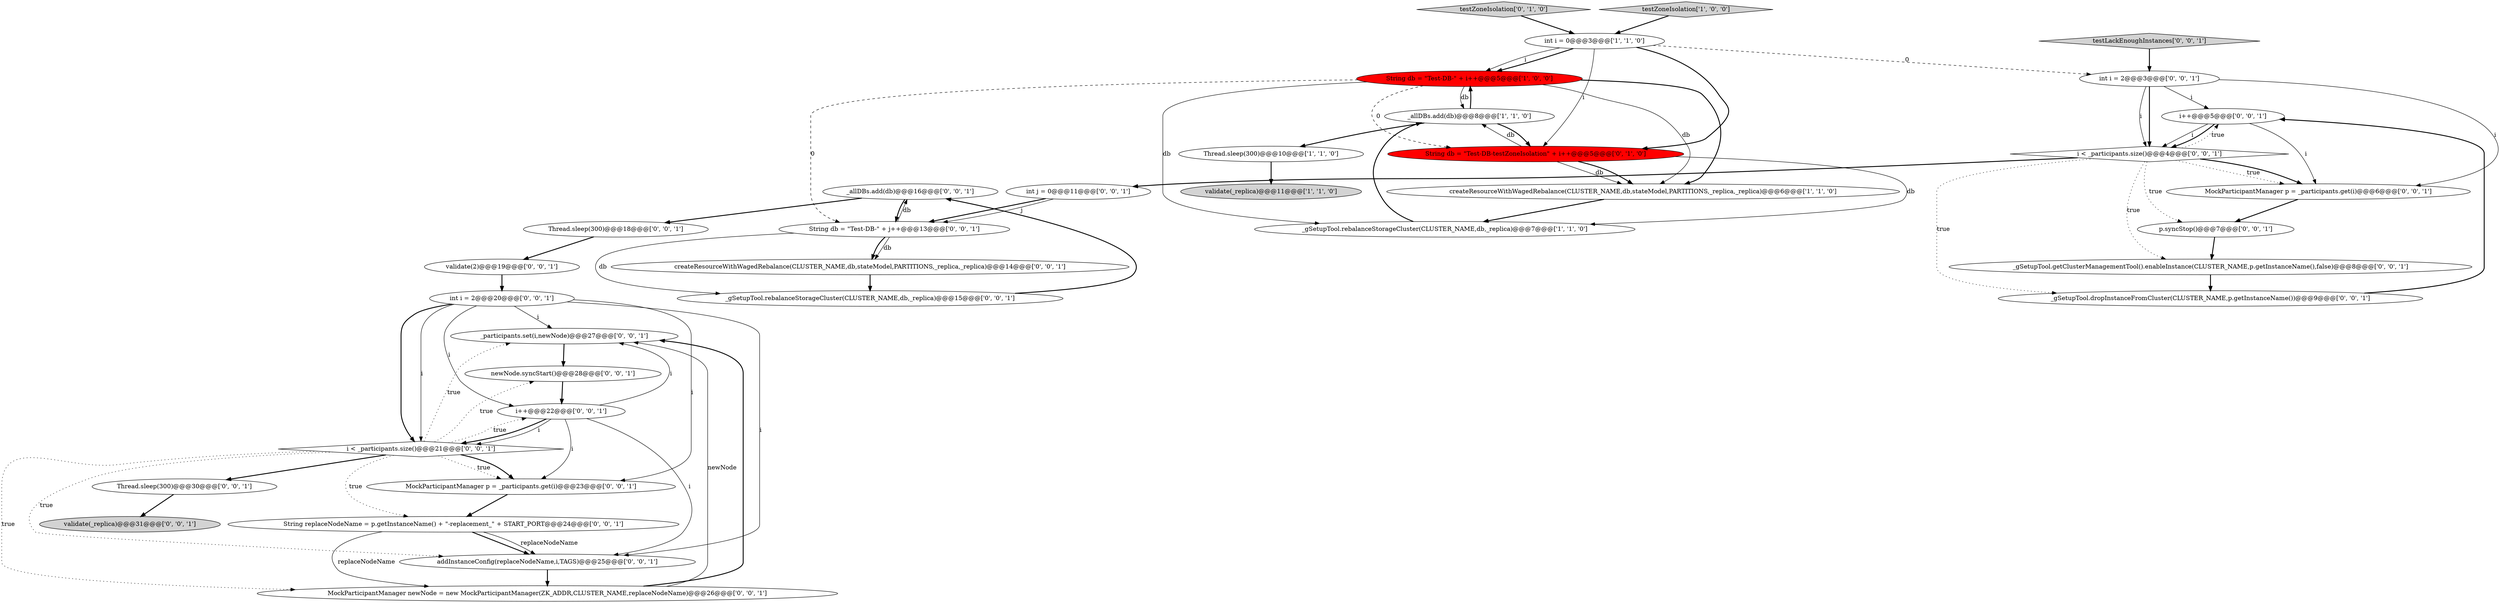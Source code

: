 digraph {
13 [style = filled, label = "_participants.set(i,newNode)@@@27@@@['0', '0', '1']", fillcolor = white, shape = ellipse image = "AAA0AAABBB3BBB"];
18 [style = filled, label = "newNode.syncStart()@@@28@@@['0', '0', '1']", fillcolor = white, shape = ellipse image = "AAA0AAABBB3BBB"];
27 [style = filled, label = "Thread.sleep(300)@@@30@@@['0', '0', '1']", fillcolor = white, shape = ellipse image = "AAA0AAABBB3BBB"];
9 [style = filled, label = "testZoneIsolation['0', '1', '0']", fillcolor = lightgray, shape = diamond image = "AAA0AAABBB2BBB"];
19 [style = filled, label = "i++@@@5@@@['0', '0', '1']", fillcolor = white, shape = ellipse image = "AAA0AAABBB3BBB"];
30 [style = filled, label = "int i = 2@@@20@@@['0', '0', '1']", fillcolor = white, shape = ellipse image = "AAA0AAABBB3BBB"];
10 [style = filled, label = "MockParticipantManager newNode = new MockParticipantManager(ZK_ADDR,CLUSTER_NAME,replaceNodeName)@@@26@@@['0', '0', '1']", fillcolor = white, shape = ellipse image = "AAA0AAABBB3BBB"];
22 [style = filled, label = "testLackEnoughInstances['0', '0', '1']", fillcolor = lightgray, shape = diamond image = "AAA0AAABBB3BBB"];
21 [style = filled, label = "p.syncStop()@@@7@@@['0', '0', '1']", fillcolor = white, shape = ellipse image = "AAA0AAABBB3BBB"];
24 [style = filled, label = "String replaceNodeName = p.getInstanceName() + \"-replacement_\" + START_PORT@@@24@@@['0', '0', '1']", fillcolor = white, shape = ellipse image = "AAA0AAABBB3BBB"];
17 [style = filled, label = "i < _participants.size()@@@4@@@['0', '0', '1']", fillcolor = white, shape = diamond image = "AAA0AAABBB3BBB"];
28 [style = filled, label = "Thread.sleep(300)@@@18@@@['0', '0', '1']", fillcolor = white, shape = ellipse image = "AAA0AAABBB3BBB"];
0 [style = filled, label = "_allDBs.add(db)@@@8@@@['1', '1', '0']", fillcolor = white, shape = ellipse image = "AAA0AAABBB1BBB"];
15 [style = filled, label = "int i = 2@@@3@@@['0', '0', '1']", fillcolor = white, shape = ellipse image = "AAA0AAABBB3BBB"];
26 [style = filled, label = "i++@@@22@@@['0', '0', '1']", fillcolor = white, shape = ellipse image = "AAA0AAABBB3BBB"];
8 [style = filled, label = "String db = \"Test-DB-testZoneIsolation\" + i++@@@5@@@['0', '1', '0']", fillcolor = red, shape = ellipse image = "AAA1AAABBB2BBB"];
29 [style = filled, label = "MockParticipantManager p = _participants.get(i)@@@6@@@['0', '0', '1']", fillcolor = white, shape = ellipse image = "AAA0AAABBB3BBB"];
7 [style = filled, label = "String db = \"Test-DB-\" + i++@@@5@@@['1', '0', '0']", fillcolor = red, shape = ellipse image = "AAA1AAABBB1BBB"];
20 [style = filled, label = "_allDBs.add(db)@@@16@@@['0', '0', '1']", fillcolor = white, shape = ellipse image = "AAA0AAABBB3BBB"];
34 [style = filled, label = "_gSetupTool.dropInstanceFromCluster(CLUSTER_NAME,p.getInstanceName())@@@9@@@['0', '0', '1']", fillcolor = white, shape = ellipse image = "AAA0AAABBB3BBB"];
2 [style = filled, label = "int i = 0@@@3@@@['1', '1', '0']", fillcolor = white, shape = ellipse image = "AAA0AAABBB1BBB"];
14 [style = filled, label = "validate(2)@@@19@@@['0', '0', '1']", fillcolor = white, shape = ellipse image = "AAA0AAABBB3BBB"];
4 [style = filled, label = "_gSetupTool.rebalanceStorageCluster(CLUSTER_NAME,db,_replica)@@@7@@@['1', '1', '0']", fillcolor = white, shape = ellipse image = "AAA0AAABBB1BBB"];
23 [style = filled, label = "int j = 0@@@11@@@['0', '0', '1']", fillcolor = white, shape = ellipse image = "AAA0AAABBB3BBB"];
32 [style = filled, label = "validate(_replica)@@@31@@@['0', '0', '1']", fillcolor = lightgray, shape = ellipse image = "AAA0AAABBB3BBB"];
31 [style = filled, label = "i < _participants.size()@@@21@@@['0', '0', '1']", fillcolor = white, shape = diamond image = "AAA0AAABBB3BBB"];
5 [style = filled, label = "validate(_replica)@@@11@@@['1', '1', '0']", fillcolor = lightgray, shape = ellipse image = "AAA0AAABBB1BBB"];
11 [style = filled, label = "createResourceWithWagedRebalance(CLUSTER_NAME,db,stateModel,PARTITIONS,_replica,_replica)@@@14@@@['0', '0', '1']", fillcolor = white, shape = ellipse image = "AAA0AAABBB3BBB"];
16 [style = filled, label = "String db = \"Test-DB-\" + j++@@@13@@@['0', '0', '1']", fillcolor = white, shape = ellipse image = "AAA0AAABBB3BBB"];
35 [style = filled, label = "MockParticipantManager p = _participants.get(i)@@@23@@@['0', '0', '1']", fillcolor = white, shape = ellipse image = "AAA0AAABBB3BBB"];
1 [style = filled, label = "createResourceWithWagedRebalance(CLUSTER_NAME,db,stateModel,PARTITIONS,_replica,_replica)@@@6@@@['1', '1', '0']", fillcolor = white, shape = ellipse image = "AAA0AAABBB1BBB"];
33 [style = filled, label = "addInstanceConfig(replaceNodeName,i,TAGS)@@@25@@@['0', '0', '1']", fillcolor = white, shape = ellipse image = "AAA0AAABBB3BBB"];
25 [style = filled, label = "_gSetupTool.getClusterManagementTool().enableInstance(CLUSTER_NAME,p.getInstanceName(),false)@@@8@@@['0', '0', '1']", fillcolor = white, shape = ellipse image = "AAA0AAABBB3BBB"];
3 [style = filled, label = "Thread.sleep(300)@@@10@@@['1', '1', '0']", fillcolor = white, shape = ellipse image = "AAA0AAABBB1BBB"];
6 [style = filled, label = "testZoneIsolation['1', '0', '0']", fillcolor = lightgray, shape = diamond image = "AAA0AAABBB1BBB"];
12 [style = filled, label = "_gSetupTool.rebalanceStorageCluster(CLUSTER_NAME,db,_replica)@@@15@@@['0', '0', '1']", fillcolor = white, shape = ellipse image = "AAA0AAABBB3BBB"];
0->3 [style = bold, label=""];
1->4 [style = bold, label=""];
23->16 [style = bold, label=""];
19->29 [style = solid, label="i"];
27->32 [style = bold, label=""];
7->1 [style = bold, label=""];
16->11 [style = bold, label=""];
22->15 [style = bold, label=""];
14->30 [style = bold, label=""];
25->34 [style = bold, label=""];
8->1 [style = solid, label="db"];
34->19 [style = bold, label=""];
31->35 [style = dotted, label="true"];
9->2 [style = bold, label=""];
24->10 [style = solid, label="replaceNodeName"];
7->16 [style = dashed, label="0"];
19->17 [style = solid, label="i"];
20->28 [style = bold, label=""];
18->26 [style = bold, label=""];
30->26 [style = solid, label="i"];
7->8 [style = dashed, label="0"];
12->20 [style = bold, label=""];
7->4 [style = solid, label="db"];
11->12 [style = bold, label=""];
33->10 [style = bold, label=""];
30->33 [style = solid, label="i"];
19->17 [style = bold, label=""];
21->25 [style = bold, label=""];
31->18 [style = dotted, label="true"];
26->13 [style = solid, label="i"];
15->29 [style = solid, label="i"];
31->33 [style = dotted, label="true"];
15->19 [style = solid, label="i"];
17->23 [style = bold, label=""];
29->21 [style = bold, label=""];
31->10 [style = dotted, label="true"];
2->8 [style = solid, label="i"];
10->13 [style = solid, label="newNode"];
4->0 [style = bold, label=""];
28->14 [style = bold, label=""];
0->7 [style = bold, label=""];
6->2 [style = bold, label=""];
35->24 [style = bold, label=""];
2->15 [style = dashed, label="0"];
15->17 [style = solid, label="i"];
8->1 [style = bold, label=""];
24->33 [style = bold, label=""];
7->0 [style = solid, label="db"];
15->17 [style = bold, label=""];
3->5 [style = bold, label=""];
26->31 [style = bold, label=""];
16->20 [style = solid, label="db"];
26->31 [style = solid, label="i"];
16->11 [style = solid, label="db"];
20->16 [style = bold, label=""];
31->35 [style = bold, label=""];
17->25 [style = dotted, label="true"];
31->27 [style = bold, label=""];
10->13 [style = bold, label=""];
31->26 [style = dotted, label="true"];
8->0 [style = solid, label="db"];
30->31 [style = bold, label=""];
24->33 [style = solid, label="replaceNodeName"];
26->35 [style = solid, label="i"];
0->8 [style = bold, label=""];
17->19 [style = dotted, label="true"];
30->13 [style = solid, label="i"];
8->4 [style = solid, label="db"];
17->34 [style = dotted, label="true"];
17->29 [style = dotted, label="true"];
31->24 [style = dotted, label="true"];
7->1 [style = solid, label="db"];
26->33 [style = solid, label="i"];
2->7 [style = bold, label=""];
13->18 [style = bold, label=""];
23->16 [style = solid, label="j"];
31->13 [style = dotted, label="true"];
17->29 [style = bold, label=""];
17->21 [style = dotted, label="true"];
2->8 [style = bold, label=""];
16->12 [style = solid, label="db"];
30->35 [style = solid, label="i"];
30->31 [style = solid, label="i"];
2->7 [style = solid, label="i"];
}

